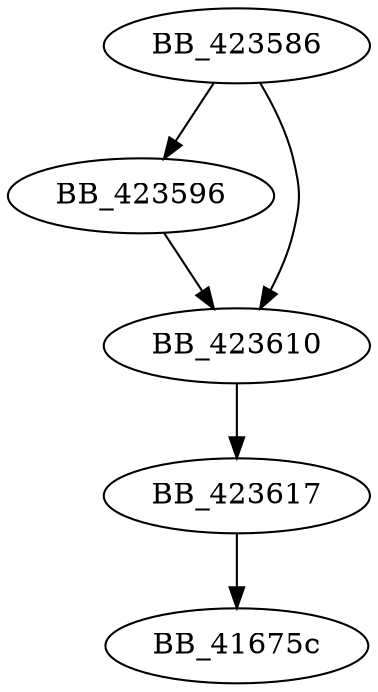 DiGraph SEH_40C0F0{
BB_423586->BB_423596
BB_423586->BB_423610
BB_423596->BB_423610
BB_423610->BB_423617
BB_423617->BB_41675c
}
